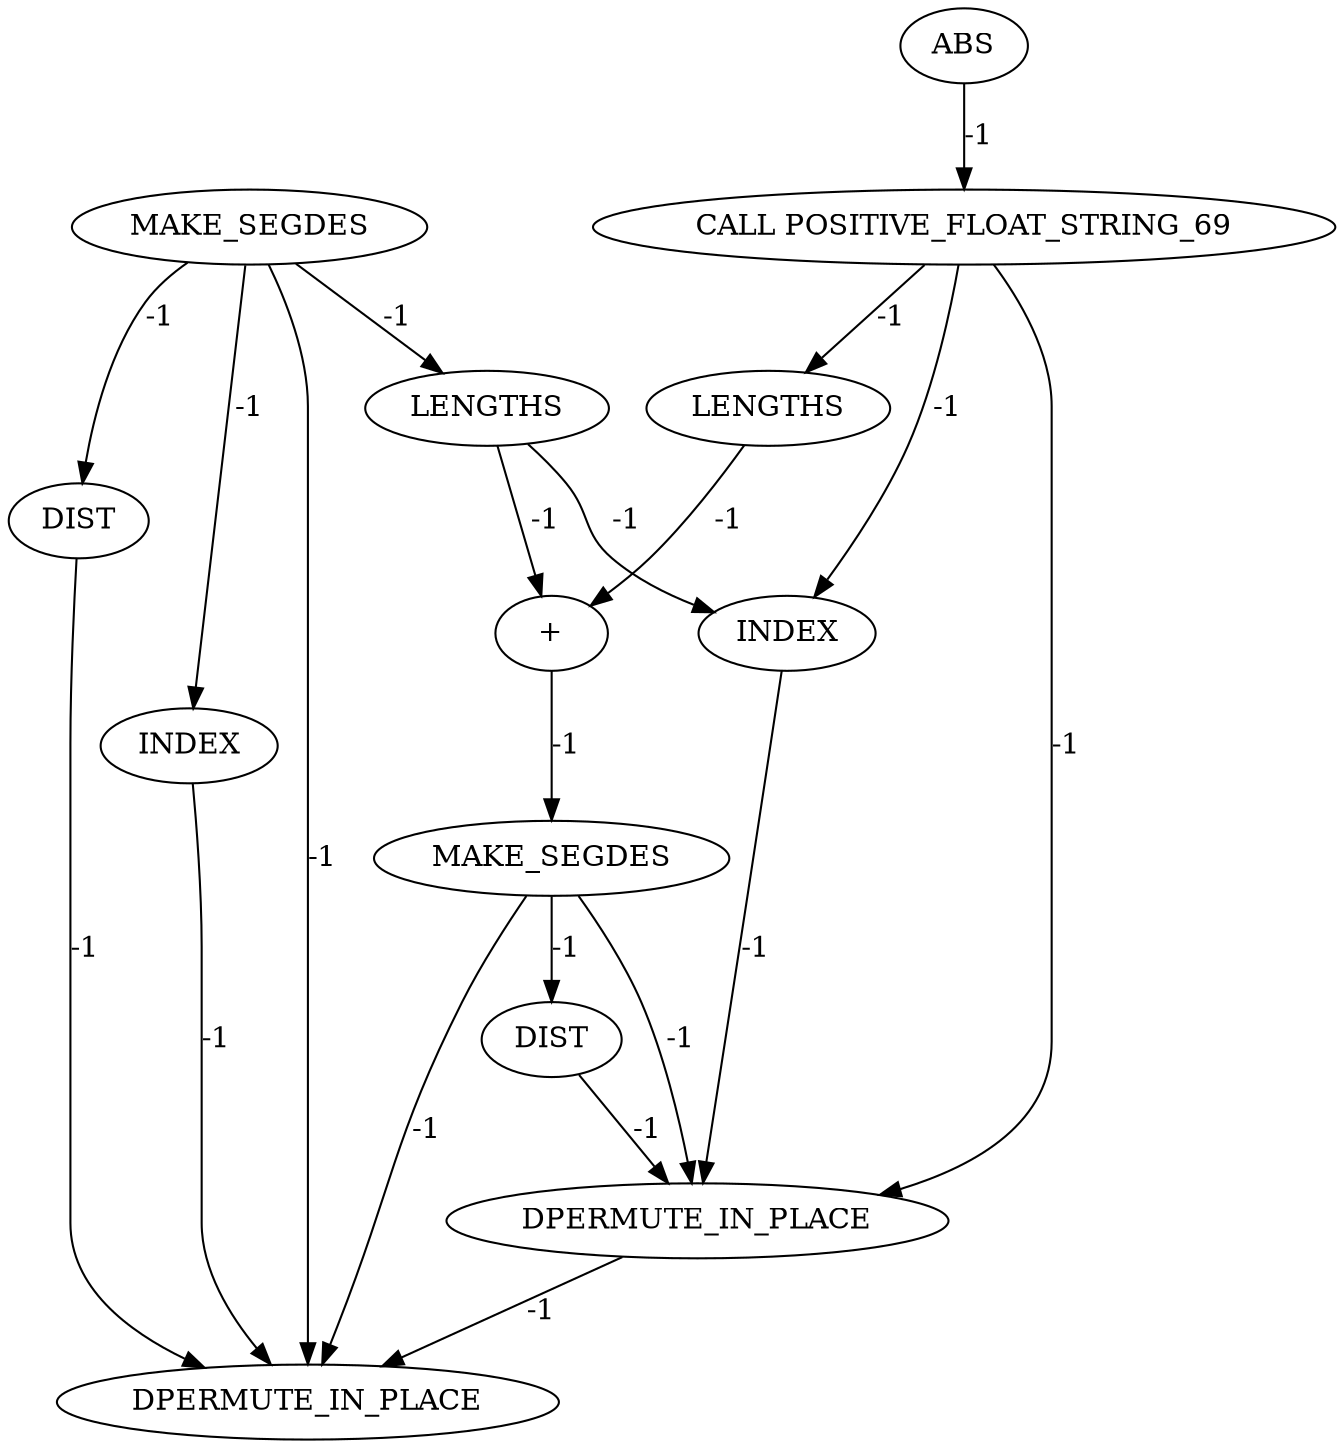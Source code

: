digraph {
	ep_B_INST_8910 [label=LENGTHS cost=0]
	ep_B_INST_8911 [label="+" cost=0]
	ep_B_INST_8877 [label=DIST cost=0]
	ep_B_INST_8871 [label=MAKE_SEGDES cost=0]
	ep_B_INST_8916 [label=MAKE_SEGDES cost=0]
	ep_B_INST_1367 [label=ABS cost=0]
	ep_B_INST_10408 [label=DPERMUTE_IN_PLACE cost=0]
	ep_B_INST_1372 [label="CALL POSITIVE_FLOAT_STRING_69" cost=0]
	ep_B_INST_8922 [label=DIST cost=0]
	ep_B_INST_10409 [label=DPERMUTE_IN_PLACE cost=0]
	ep_B_INST_8900 [label=INDEX cost=0]
	ep_B_INST_8888 [label=INDEX cost=0]
	ep_B_INST_8892 [label=LENGTHS cost=0]
	ep_B_INST_8910 -> ep_B_INST_8911 [label=-1 cost=-1]
	ep_B_INST_8911 -> ep_B_INST_8916 [label=-1 cost=-1]
	ep_B_INST_8877 -> ep_B_INST_10409 [label=-1 cost=-1]
	ep_B_INST_8871 -> ep_B_INST_8877 [label=-1 cost=-1]
	ep_B_INST_8871 -> ep_B_INST_8888 [label=-1 cost=-1]
	ep_B_INST_8871 -> ep_B_INST_8892 [label=-1 cost=-1]
	ep_B_INST_8871 -> ep_B_INST_10409 [label=-1 cost=-1]
	ep_B_INST_8916 -> ep_B_INST_8922 [label=-1 cost=-1]
	ep_B_INST_8916 -> ep_B_INST_10408 [label=-1 cost=-1]
	ep_B_INST_8916 -> ep_B_INST_10409 [label=-1 cost=-1]
	ep_B_INST_1367 -> ep_B_INST_1372 [label=-1 cost=-1]
	ep_B_INST_10408 -> ep_B_INST_10409 [label=-1 cost=-1]
	ep_B_INST_1372 -> ep_B_INST_8900 [label=-1 cost=-1]
	ep_B_INST_1372 -> ep_B_INST_8910 [label=-1 cost=-1]
	ep_B_INST_1372 -> ep_B_INST_10408 [label=-1 cost=-1]
	ep_B_INST_8922 -> ep_B_INST_10408 [label=-1 cost=-1]
	ep_B_INST_8900 -> ep_B_INST_10408 [label=-1 cost=-1]
	ep_B_INST_8888 -> ep_B_INST_10409 [label=-1 cost=-1]
	ep_B_INST_8892 -> ep_B_INST_8900 [label=-1 cost=-1]
	ep_B_INST_8892 -> ep_B_INST_8911 [label=-1 cost=-1]
}
